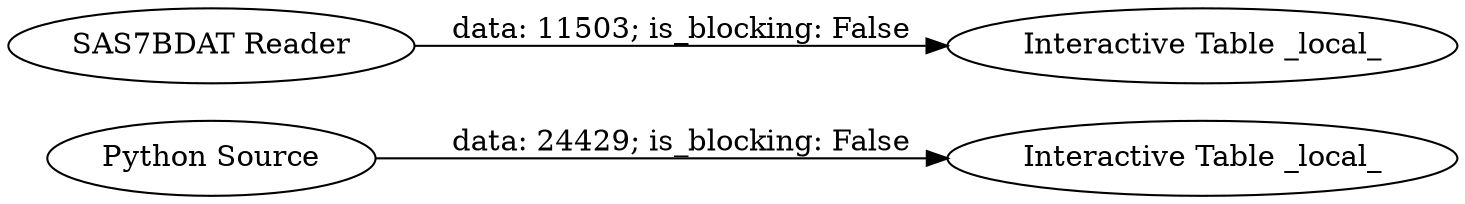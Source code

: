 digraph {
	"-6017574645527483597_1054" [label="Python Source"]
	"-6017574645527483597_1055" [label="Interactive Table _local_"]
	"-6017574645527483597_1053" [label="Interactive Table _local_"]
	"-6017574645527483597_1056" [label="SAS7BDAT Reader"]
	"-6017574645527483597_1056" -> "-6017574645527483597_1053" [label="data: 11503; is_blocking: False"]
	"-6017574645527483597_1054" -> "-6017574645527483597_1055" [label="data: 24429; is_blocking: False"]
	rankdir=LR
}
